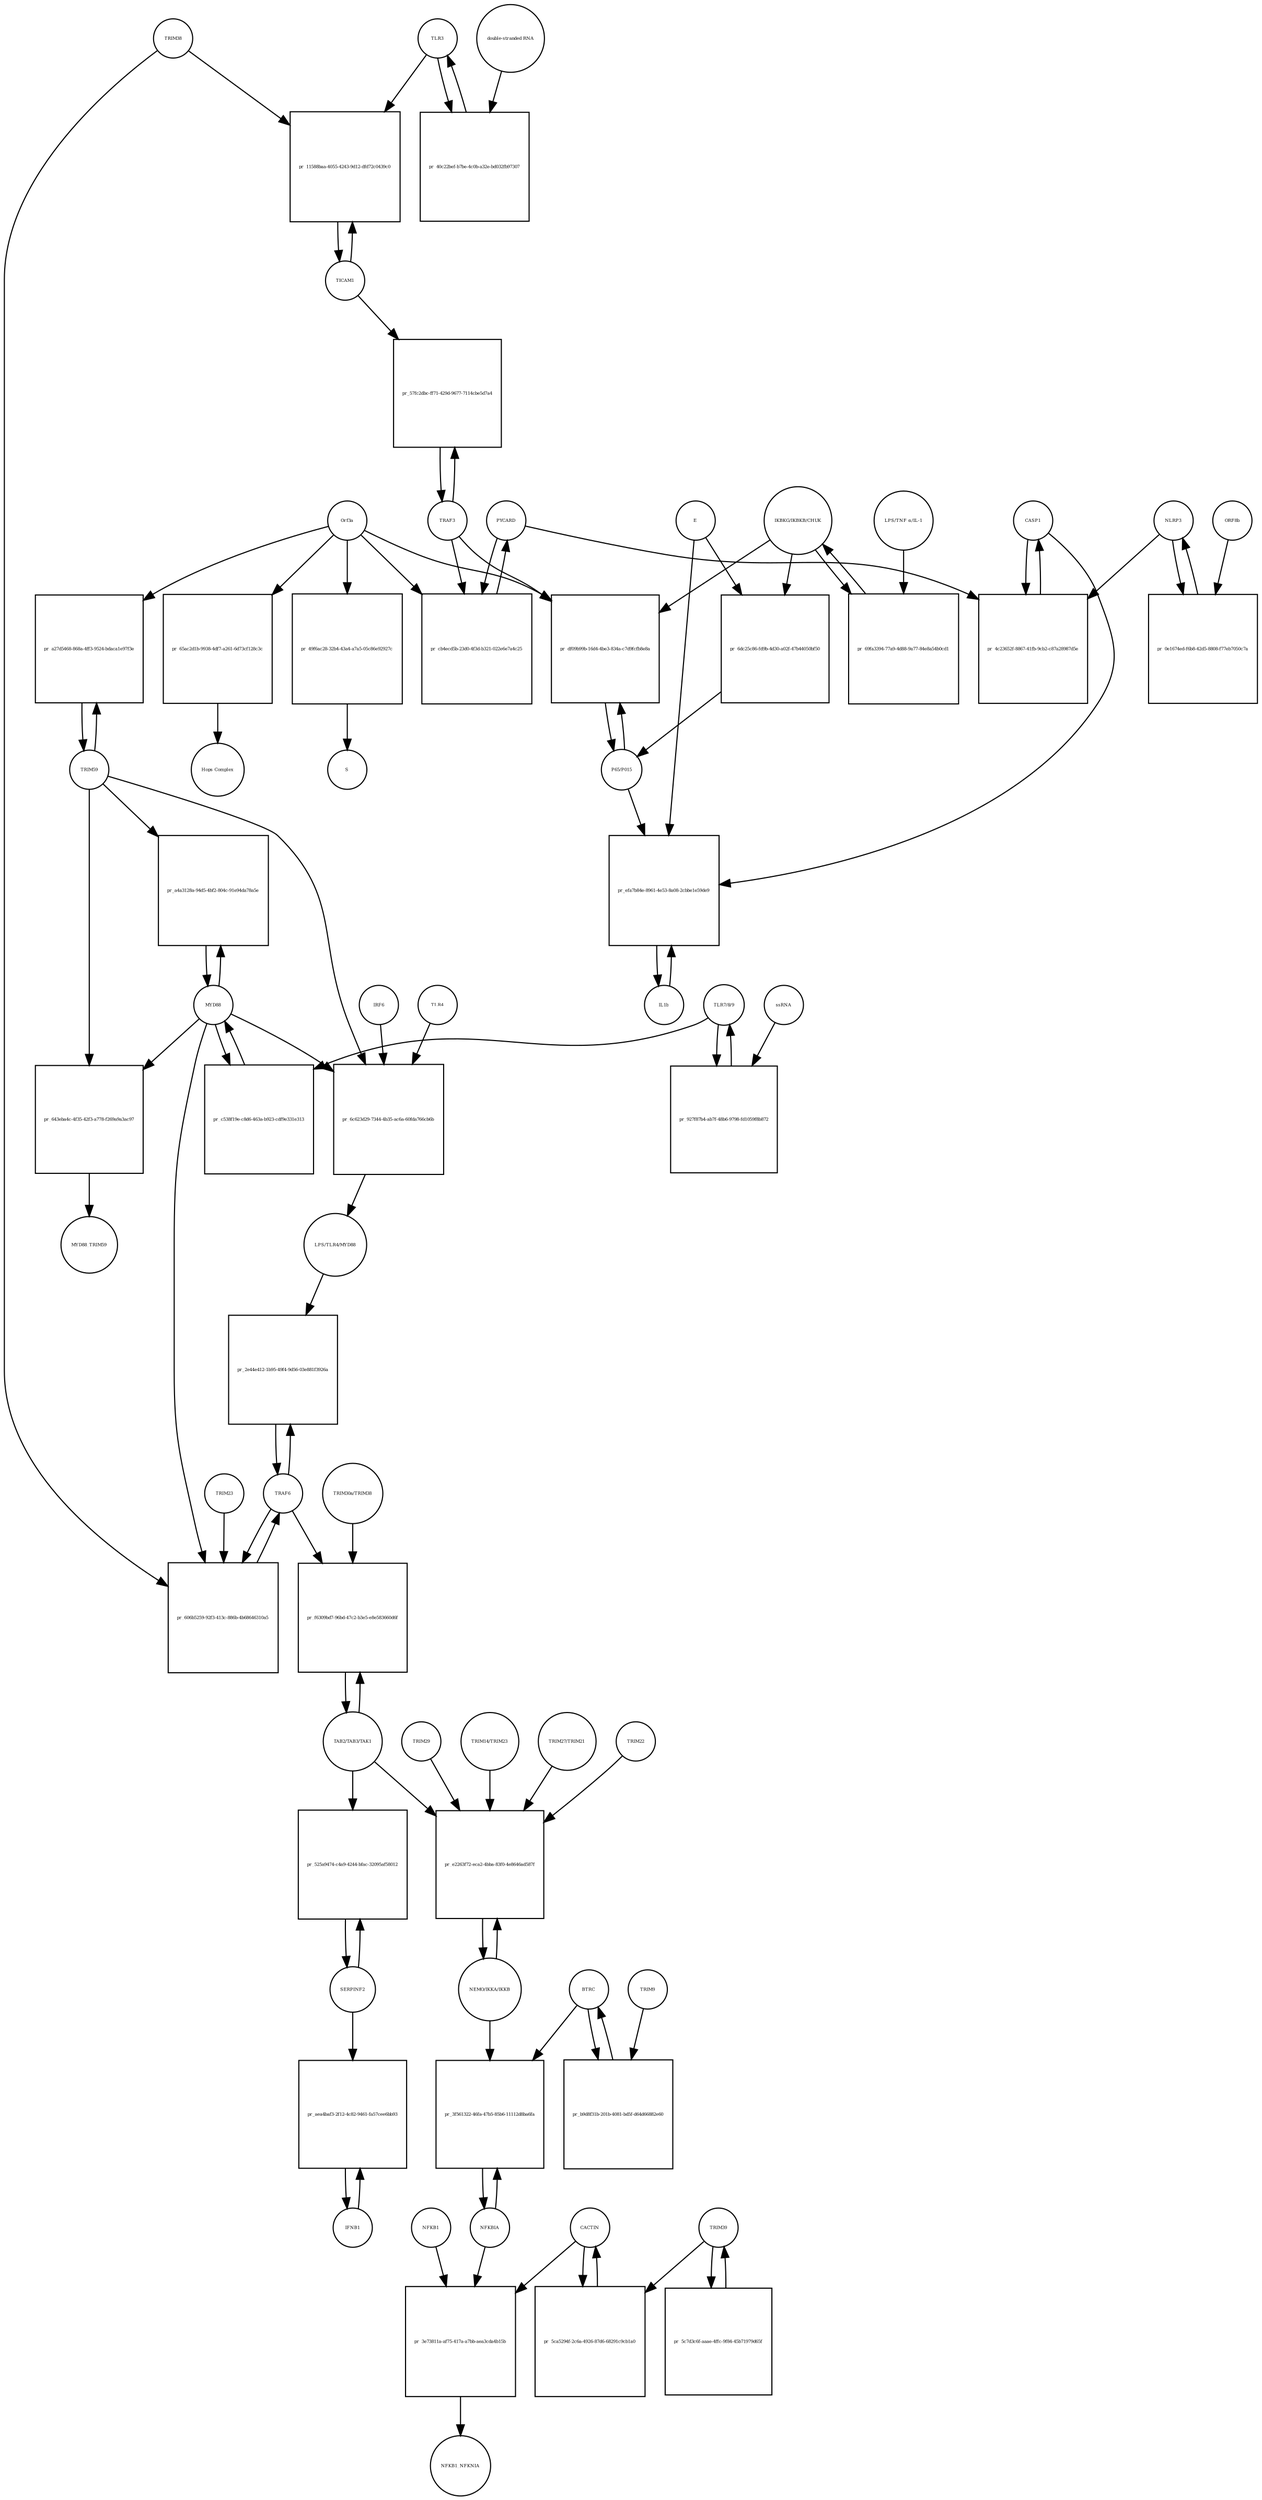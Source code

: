 strict digraph  {
CASP1 [annotation=urn_miriam_hgnc_1499, bipartite=0, cls=macromolecule, fontsize=4, label=CASP1, shape=circle];
"pr_4c23652f-8867-41fb-9cb2-c87a28987d5e" [annotation="", bipartite=1, cls=process, fontsize=4, label="pr_4c23652f-8867-41fb-9cb2-c87a28987d5e", shape=square];
PYCARD [annotation="", bipartite=0, cls="macromolecule multimer", fontsize=4, label=PYCARD, shape=circle];
NLRP3 [annotation="", bipartite=0, cls="macromolecule multimer", fontsize=4, label=NLRP3, shape=circle];
TRAF6 [annotation=urn_miriam_hgnc_12036, bipartite=0, cls=macromolecule, fontsize=4, label=TRAF6, shape=circle];
"pr_2e44e412-1b95-49f4-9d56-03e881f3926a" [annotation="", bipartite=1, cls=process, fontsize=4, label="pr_2e44e412-1b95-49f4-9d56-03e881f3926a", shape=square];
"LPS/TLR4/MYD88" [annotation="urn_miriam_hgnc_6121|urn_miriam_hgnc_11850|urn_miriam_hgnc_7562", bipartite=0, cls=complex, fontsize=4, label="LPS/TLR4/MYD88", shape=circle];
NFKBIA [annotation=urn_miriam_hgnc_7797, bipartite=0, cls=macromolecule, fontsize=4, label=NFKBIA, shape=circle];
"pr_3f561322-46fa-47b5-85b6-11112d8ba6fa" [annotation="", bipartite=1, cls=process, fontsize=4, label="pr_3f561322-46fa-47b5-85b6-11112d8ba6fa", shape=square];
BTRC [annotation=urn_miriam_hgnc_1144, bipartite=0, cls=macromolecule, fontsize=4, label=BTRC, shape=circle];
"NEMO/IKKA/IKKB" [annotation="urn_miriam_hgnc_5961|urn_miriam_hgnc_5960|urn_miriam_hgnc_1974", bipartite=0, cls=complex, fontsize=4, label="NEMO/IKKA/IKKB", shape=circle];
IL1b [annotation=urn_miriam_hgnc_5992, bipartite=0, cls=macromolecule, fontsize=4, label=IL1b, shape=circle];
"pr_efa7b84e-8961-4e53-8a08-2cbbe1e59de9" [annotation="", bipartite=1, cls=process, fontsize=4, label="pr_efa7b84e-8961-4e53-8a08-2cbbe1e59de9", shape=square];
E [annotation=urn_miriam_ncbiprotein_1796318600, bipartite=0, cls=macromolecule, fontsize=4, label=E, shape=circle];
"P65/P015" [annotation="urn_miriam_hgnc_9955|urn_miriam_hgnc_7794", bipartite=0, cls=complex, fontsize=4, label="P65/P015", shape=circle];
IFNB1 [annotation=urn_miriam_hgnc_5434, bipartite=0, cls=macromolecule, fontsize=4, label=IFNB1, shape=circle];
"pr_aea4baf3-2f12-4c82-9461-fa57cee6bb93" [annotation="", bipartite=1, cls=process, fontsize=4, label="pr_aea4baf3-2f12-4c82-9461-fa57cee6bb93", shape=square];
SERPINF2 [annotation=urn_miriam_hgnc_9075, bipartite=0, cls=macromolecule, fontsize=4, label=SERPINF2, shape=circle];
TLR3 [annotation=urn_miriam_hgnc_11849, bipartite=0, cls=macromolecule, fontsize=4, label=TLR3, shape=circle];
"pr_40c22bef-b7be-4c0b-a32e-bd032fb97307" [annotation="", bipartite=1, cls=process, fontsize=4, label="pr_40c22bef-b7be-4c0b-a32e-bd032fb97307", shape=square];
"double-stranded RNA" [annotation="", bipartite=0, cls="nucleic acid feature", fontsize=4, label="double-stranded RNA", shape=circle];
TICAM1 [annotation=urn_miriam_hgnc_18348, bipartite=0, cls=macromolecule, fontsize=4, label=TICAM1, shape=circle];
"pr_11588baa-4055-4243-9d12-dfd72c0439c0" [annotation="", bipartite=1, cls=process, fontsize=4, label="pr_11588baa-4055-4243-9d12-dfd72c0439c0", shape=square];
TRIM38 [annotation=urn_miriam_hgnc_10059, bipartite=0, cls=macromolecule, fontsize=4, label=TRIM38, shape=circle];
TRIM59 [annotation="urn_miriam_pubmed_22588174|urn_miriam_hgnc_30834", bipartite=0, cls=macromolecule, fontsize=4, label=TRIM59, shape=circle];
"pr_a27d5468-868a-4ff3-9524-bdaca1e97f3e" [annotation="", bipartite=1, cls=process, fontsize=4, label="pr_a27d5468-868a-4ff3-9524-bdaca1e97f3e", shape=square];
Orf3a [annotation=urn_miriam_uniprot_P0DTC3, bipartite=0, cls=macromolecule, fontsize=4, label=Orf3a, shape=circle];
"TLR7/8/9" [annotation="urn_miriam_hgnc_15633|urn_miriam_hgnc_15632|urn_miriam_hgnc_15631", bipartite=0, cls=complex, fontsize=4, label="TLR7/8/9", shape=circle];
"pr_927f87b4-ab7f-48b6-9798-fd1059f8b872" [annotation="", bipartite=1, cls=process, fontsize=4, label="pr_927f87b4-ab7f-48b6-9798-fd1059f8b872", shape=square];
ssRNA [annotation="", bipartite=0, cls="nucleic acid feature", fontsize=4, label=ssRNA, shape=circle];
MYD88 [annotation=urn_miriam_hgnc_7562, bipartite=0, cls=macromolecule, fontsize=4, label=MYD88, shape=circle];
"pr_c538f19e-c8d6-463a-b923-cdf9e331e313" [annotation="", bipartite=1, cls=process, fontsize=4, label="pr_c538f19e-c8d6-463a-b923-cdf9e331e313", shape=square];
"pr_606b5259-92f3-413c-886b-4b68646310a5" [annotation="", bipartite=1, cls=process, fontsize=4, label="pr_606b5259-92f3-413c-886b-4b68646310a5", shape=square];
TRIM23 [annotation=urn_miriam_hgnc_660, bipartite=0, cls=macromolecule, fontsize=4, label=TRIM23, shape=circle];
"TAB2/TAB3/TAK1" [annotation="urn_miriam_hgnc_17075|urn_miriam_hgnc_30681|urn_miriam_hgnc_6859", bipartite=0, cls=complex, fontsize=4, label="TAB2/TAB3/TAK1", shape=circle];
"pr_f6309bd7-96bd-47c2-b3e5-e8e583660d6f" [annotation="", bipartite=1, cls=process, fontsize=4, label="pr_f6309bd7-96bd-47c2-b3e5-e8e583660d6f", shape=square];
"TRIM30a/TRIM38" [annotation="urn_miriam_hgnc_10059|urn_miriam_uniprot_P15533", bipartite=0, cls=complex, fontsize=4, label="TRIM30a/TRIM38", shape=circle];
"pr_e2263f72-eca2-4bba-83f0-4e8646ad587f" [annotation="", bipartite=1, cls=process, fontsize=4, label="pr_e2263f72-eca2-4bba-83f0-4e8646ad587f", shape=square];
TRIM22 [annotation=urn_miriam_hgnc_16379, bipartite=0, cls=macromolecule, fontsize=4, label=TRIM22, shape=circle];
TRIM29 [annotation=urn_miriam_hgnc_17274, bipartite=0, cls=macromolecule, fontsize=4, label=TRIM29, shape=circle];
"TRIM14/TRIM23" [annotation="urn_miriam_hgnc_16283|urn_miriam_hgnc_660", bipartite=0, cls=complex, fontsize=4, label="TRIM14/TRIM23", shape=circle];
"TRIM27/TRIM21" [annotation="urn_miriam_hgnc_9975|urn_miriam_hgnc_11312", bipartite=0, cls=complex, fontsize=4, label="TRIM27/TRIM21", shape=circle];
"pr_525a9474-c4a9-4244-bfac-32095af58012" [annotation="", bipartite=1, cls=process, fontsize=4, label="pr_525a9474-c4a9-4244-bfac-32095af58012", shape=square];
TRAF3 [annotation=urn_miriam_hgnc_12033, bipartite=0, cls=macromolecule, fontsize=4, label=TRAF3, shape=circle];
"pr_57fc2dbc-ff71-429d-9677-7114cbe5d7a4" [annotation="", bipartite=1, cls=process, fontsize=4, label="pr_57fc2dbc-ff71-429d-9677-7114cbe5d7a4", shape=square];
NFKB1 [annotation=urn_miriam_hgnc_7794, bipartite=0, cls=macromolecule, fontsize=4, label=NFKB1, shape=circle];
"pr_3e73811a-af75-417a-a7bb-aea3cda4b15b" [annotation="", bipartite=1, cls=process, fontsize=4, label="pr_3e73811a-af75-417a-a7bb-aea3cda4b15b", shape=square];
NFKB1_NFKNIA [annotation="", bipartite=0, cls=complex, fontsize=4, label=NFKB1_NFKNIA, shape=circle];
CACTIN [annotation=urn_miriam_hgnc_29938, bipartite=0, cls=macromolecule, fontsize=4, label=CACTIN, shape=circle];
"IKBKG/IKBKB/CHUK" [annotation="urn_miriam_hgnc_5961|urn_miriam_hgnc_5960|urn_miriam_hgnc_1974", bipartite=0, cls=complex, fontsize=4, label="IKBKG/IKBKB/CHUK", shape=circle];
"pr_69fa3394-77a9-4d88-9a77-84e8a54b0cd1" [annotation="", bipartite=1, cls=process, fontsize=4, label="pr_69fa3394-77a9-4d88-9a77-84e8a54b0cd1", shape=square];
"LPS/TNF α/IL-1" [annotation="urn_miriam_hgnc_6121|urn_miriam_hgnc_11916|urn_miriam_hgnc_5991", bipartite=0, cls=complex, fontsize=4, label="LPS/TNF α/IL-1", shape=circle];
"pr_49f6ac28-32b4-43a4-a7a5-05c86e92927c" [annotation="", bipartite=1, cls=process, fontsize=4, label="pr_49f6ac28-32b4-43a4-a7a5-05c86e92927c", shape=square];
S [annotation=urn_miriam_uniprot_P0DTC2, bipartite=0, cls=macromolecule, fontsize=4, label=S, shape=circle];
"pr_df09b99b-16d4-4be3-834a-c7d9fcfb8e8a" [annotation="", bipartite=1, cls=process, fontsize=4, label="pr_df09b99b-16d4-4be3-834a-c7d9fcfb8e8a", shape=square];
"pr_cb4ecd5b-23d0-4f3d-b321-022e6e7a4c25" [annotation="", bipartite=1, cls=process, fontsize=4, label="pr_cb4ecd5b-23d0-4f3d-b321-022e6e7a4c25", shape=square];
"pr_0e1674ed-f6b8-42d5-8808-f77eb7050c7a" [annotation="", bipartite=1, cls=process, fontsize=4, label="pr_0e1674ed-f6b8-42d5-8808-f77eb7050c7a", shape=square];
ORF8b [annotation=urn_miriam_ncbiprotein_BCD58760, bipartite=0, cls=macromolecule, fontsize=4, label=ORF8b, shape=circle];
"pr_b9d8f31b-201b-4081-bd5f-d64d66882e60" [annotation="", bipartite=1, cls=process, fontsize=4, label="pr_b9d8f31b-201b-4081-bd5f-d64d66882e60", shape=square];
TRIM9 [annotation=urn_miriam_hgnc_16288, bipartite=0, cls=macromolecule, fontsize=4, label=TRIM9, shape=circle];
"pr_6dc25c86-fd9b-4d30-a02f-47b44050bf50" [annotation="", bipartite=1, cls=process, fontsize=4, label="pr_6dc25c86-fd9b-4d30-a02f-47b44050bf50", shape=square];
"pr_5ca5294f-2c6a-4926-87d6-68291c9cb1a0" [annotation="", bipartite=1, cls=process, fontsize=4, label="pr_5ca5294f-2c6a-4926-87d6-68291c9cb1a0", shape=square];
TRIM39 [annotation=urn_miriam_hgnc_10065, bipartite=0, cls=macromolecule, fontsize=4, label=TRIM39, shape=circle];
"pr_5c7d3c6f-aaae-4ffc-9f84-45b71979d65f" [annotation="", bipartite=1, cls=process, fontsize=4, label="pr_5c7d3c6f-aaae-4ffc-9f84-45b71979d65f", shape=square];
"pr_65ac2d1b-9938-4df7-a261-6d73cf128c3c" [annotation="", bipartite=1, cls=process, fontsize=4, label="pr_65ac2d1b-9938-4df7-a261-6d73cf128c3c", shape=square];
"Hops Complex" [annotation="urn_miriam_uniprot_J9TC74|urn_miriam_hgnc_14583|urn_miriam_hgnc_20593|urn_miriam_hgnc_24048|urn_miriam_hgnc_5013|urn_miriam_hgnc_20266", bipartite=0, cls=complex, fontsize=4, label="Hops Complex", shape=circle];
TLR4 [annotation="", bipartite=0, cls=macromolecule, fontsize=4, label=TLR4, shape=circle];
"pr_6c623d29-7344-4b35-ac6a-60fda766cb6b" [annotation="", bipartite=1, cls=process, fontsize=4, label="pr_6c623d29-7344-4b35-ac6a-60fda766cb6b", shape=square];
IRF6 [annotation="", bipartite=0, cls=macromolecule, fontsize=4, label=IRF6, shape=circle];
"pr_a4a3128a-94d5-4bf2-804c-91e94da78a5e" [annotation="", bipartite=1, cls=process, fontsize=4, label="pr_a4a3128a-94d5-4bf2-804c-91e94da78a5e", shape=square];
"pr_643eba4c-4f35-42f3-a778-f269a9a3ac97" [annotation="", bipartite=1, cls=process, fontsize=4, label="pr_643eba4c-4f35-42f3-a778-f269a9a3ac97", shape=square];
MYD88_TRIM59 [annotation="", bipartite=0, cls=complex, fontsize=4, label=MYD88_TRIM59, shape=circle];
CASP1 -> "pr_4c23652f-8867-41fb-9cb2-c87a28987d5e"  [annotation="", interaction_type=consumption];
CASP1 -> "pr_efa7b84e-8961-4e53-8a08-2cbbe1e59de9"  [annotation=urn_miriam_pubmed_31034780, interaction_type=catalysis];
"pr_4c23652f-8867-41fb-9cb2-c87a28987d5e" -> CASP1  [annotation="", interaction_type=production];
PYCARD -> "pr_4c23652f-8867-41fb-9cb2-c87a28987d5e"  [annotation="", interaction_type=consumption];
PYCARD -> "pr_cb4ecd5b-23d0-4f3d-b321-022e6e7a4c25"  [annotation="", interaction_type=consumption];
NLRP3 -> "pr_4c23652f-8867-41fb-9cb2-c87a28987d5e"  [annotation="", interaction_type=consumption];
NLRP3 -> "pr_0e1674ed-f6b8-42d5-8808-f77eb7050c7a"  [annotation="", interaction_type=consumption];
TRAF6 -> "pr_2e44e412-1b95-49f4-9d56-03e881f3926a"  [annotation="", interaction_type=consumption];
TRAF6 -> "pr_606b5259-92f3-413c-886b-4b68646310a5"  [annotation="", interaction_type=consumption];
TRAF6 -> "pr_f6309bd7-96bd-47c2-b3e5-e8e583660d6f"  [annotation="urn_miriam_pubmed_23758787|urn_miriam_pubmed_25172371|urn_miriam_pubmed_18345001", interaction_type="necessary stimulation"];
"pr_2e44e412-1b95-49f4-9d56-03e881f3926a" -> TRAF6  [annotation="", interaction_type=production];
"LPS/TLR4/MYD88" -> "pr_2e44e412-1b95-49f4-9d56-03e881f3926a"  [annotation=urn_miriam_pubmed_23758787, interaction_type=catalysis];
NFKBIA -> "pr_3f561322-46fa-47b5-85b6-11112d8ba6fa"  [annotation="", interaction_type=consumption];
NFKBIA -> "pr_3e73811a-af75-417a-a7bb-aea3cda4b15b"  [annotation="", interaction_type=consumption];
"pr_3f561322-46fa-47b5-85b6-11112d8ba6fa" -> NFKBIA  [annotation="", interaction_type=production];
BTRC -> "pr_3f561322-46fa-47b5-85b6-11112d8ba6fa"  [annotation=urn_miriam_pubmed_21135871, interaction_type=catalysis];
BTRC -> "pr_b9d8f31b-201b-4081-bd5f-d64d66882e60"  [annotation="", interaction_type=consumption];
"NEMO/IKKA/IKKB" -> "pr_3f561322-46fa-47b5-85b6-11112d8ba6fa"  [annotation=urn_miriam_pubmed_21135871, interaction_type=catalysis];
"NEMO/IKKA/IKKB" -> "pr_e2263f72-eca2-4bba-83f0-4e8646ad587f"  [annotation="", interaction_type=consumption];
IL1b -> "pr_efa7b84e-8961-4e53-8a08-2cbbe1e59de9"  [annotation="", interaction_type=consumption];
"pr_efa7b84e-8961-4e53-8a08-2cbbe1e59de9" -> IL1b  [annotation="", interaction_type=production];
E -> "pr_efa7b84e-8961-4e53-8a08-2cbbe1e59de9"  [annotation=urn_miriam_pubmed_31034780, interaction_type=catalysis];
E -> "pr_6dc25c86-fd9b-4d30-a02f-47b44050bf50"  [annotation="urn_miriam_pubmed_32172672|urn_miriam_taxonomy_2697049", interaction_type="necessary stimulation"];
"P65/P015" -> "pr_efa7b84e-8961-4e53-8a08-2cbbe1e59de9"  [annotation=urn_miriam_pubmed_31034780, interaction_type=stimulation];
"P65/P015" -> "pr_df09b99b-16d4-4be3-834a-c7d9fcfb8e8a"  [annotation="", interaction_type=consumption];
IFNB1 -> "pr_aea4baf3-2f12-4c82-9461-fa57cee6bb93"  [annotation="", interaction_type=consumption];
"pr_aea4baf3-2f12-4c82-9461-fa57cee6bb93" -> IFNB1  [annotation="", interaction_type=production];
SERPINF2 -> "pr_aea4baf3-2f12-4c82-9461-fa57cee6bb93"  [annotation=urn_miriam_pubmed_17706453, interaction_type=stimulation];
SERPINF2 -> "pr_525a9474-c4a9-4244-bfac-32095af58012"  [annotation="", interaction_type=consumption];
TLR3 -> "pr_40c22bef-b7be-4c0b-a32e-bd032fb97307"  [annotation="", interaction_type=consumption];
TLR3 -> "pr_11588baa-4055-4243-9d12-dfd72c0439c0"  [annotation="urn_miriam_pubmed_23758787|urn_miriam_pubmed_22539786", interaction_type="necessary stimulation"];
"pr_40c22bef-b7be-4c0b-a32e-bd032fb97307" -> TLR3  [annotation="", interaction_type=production];
"double-stranded RNA" -> "pr_40c22bef-b7be-4c0b-a32e-bd032fb97307"  [annotation=urn_miriam_pubmed_23758787, interaction_type="necessary stimulation"];
TICAM1 -> "pr_11588baa-4055-4243-9d12-dfd72c0439c0"  [annotation="", interaction_type=consumption];
TICAM1 -> "pr_57fc2dbc-ff71-429d-9677-7114cbe5d7a4"  [annotation=urn_miriam_pubmed_28829373, interaction_type="necessary stimulation"];
"pr_11588baa-4055-4243-9d12-dfd72c0439c0" -> TICAM1  [annotation="", interaction_type=production];
TRIM38 -> "pr_11588baa-4055-4243-9d12-dfd72c0439c0"  [annotation="urn_miriam_pubmed_23758787|urn_miriam_pubmed_22539786", interaction_type=inhibition];
TRIM38 -> "pr_606b5259-92f3-413c-886b-4b68646310a5"  [annotation="urn_miriam_pubmed_15361868|urn_miriam_pubmed_22539786|urn_miriam_pubmed_20724660", interaction_type=inhibition];
TRIM59 -> "pr_a27d5468-868a-4ff3-9524-bdaca1e97f3e"  [annotation="", interaction_type=consumption];
TRIM59 -> "pr_6c623d29-7344-4b35-ac6a-60fda766cb6b"  [annotation="", interaction_type=inhibition];
TRIM59 -> "pr_a4a3128a-94d5-4bf2-804c-91e94da78a5e"  [annotation="", interaction_type=inhibition];
TRIM59 -> "pr_643eba4c-4f35-42f3-a778-f269a9a3ac97"  [annotation="", interaction_type=consumption];
"pr_a27d5468-868a-4ff3-9524-bdaca1e97f3e" -> TRIM59  [annotation="", interaction_type=production];
Orf3a -> "pr_a27d5468-868a-4ff3-9524-bdaca1e97f3e"  [annotation=urn_miriam_pubmed_28829373, interaction_type="necessary stimulation"];
Orf3a -> "pr_49f6ac28-32b4-43a4-a7a5-05c86e92927c"  [annotation=urn_miriam_pubmed_32172672, interaction_type="necessary stimulation"];
Orf3a -> "pr_df09b99b-16d4-4be3-834a-c7d9fcfb8e8a"  [annotation="urn_miriam_pubmed_31034780|urn_miriam_pubmed_32172672", interaction_type="necessary stimulation"];
Orf3a -> "pr_cb4ecd5b-23d0-4f3d-b321-022e6e7a4c25"  [annotation=urn_miriam_pubmed_32172672, interaction_type="necessary stimulation"];
Orf3a -> "pr_65ac2d1b-9938-4df7-a261-6d73cf128c3c"  [annotation="urn_miriam_pubmed_15316659|urn_miriam_pubmed_17715238|urn_miriam_pubmed_25375324|urn_miriam_pubmed_19590927", interaction_type="necessary stimulation"];
"TLR7/8/9" -> "pr_927f87b4-ab7f-48b6-9798-fd1059f8b872"  [annotation="", interaction_type=consumption];
"TLR7/8/9" -> "pr_c538f19e-c8d6-463a-b923-cdf9e331e313"  [annotation=urn_miriam_pubmed_15361868, interaction_type="necessary stimulation"];
"pr_927f87b4-ab7f-48b6-9798-fd1059f8b872" -> "TLR7/8/9"  [annotation="", interaction_type=production];
ssRNA -> "pr_927f87b4-ab7f-48b6-9798-fd1059f8b872"  [annotation=urn_miriam_pubmed_21782231, interaction_type="necessary stimulation"];
MYD88 -> "pr_c538f19e-c8d6-463a-b923-cdf9e331e313"  [annotation="", interaction_type=consumption];
MYD88 -> "pr_606b5259-92f3-413c-886b-4b68646310a5"  [annotation="urn_miriam_pubmed_15361868|urn_miriam_pubmed_22539786|urn_miriam_pubmed_20724660", interaction_type="necessary stimulation"];
MYD88 -> "pr_6c623d29-7344-4b35-ac6a-60fda766cb6b"  [annotation="", interaction_type=consumption];
MYD88 -> "pr_a4a3128a-94d5-4bf2-804c-91e94da78a5e"  [annotation="", interaction_type=consumption];
MYD88 -> "pr_643eba4c-4f35-42f3-a778-f269a9a3ac97"  [annotation="", interaction_type=consumption];
"pr_c538f19e-c8d6-463a-b923-cdf9e331e313" -> MYD88  [annotation="", interaction_type=production];
"pr_606b5259-92f3-413c-886b-4b68646310a5" -> TRAF6  [annotation="", interaction_type=production];
TRIM23 -> "pr_606b5259-92f3-413c-886b-4b68646310a5"  [annotation="urn_miriam_pubmed_15361868|urn_miriam_pubmed_22539786|urn_miriam_pubmed_20724660", interaction_type="necessary stimulation"];
"TAB2/TAB3/TAK1" -> "pr_f6309bd7-96bd-47c2-b3e5-e8e583660d6f"  [annotation="", interaction_type=consumption];
"TAB2/TAB3/TAK1" -> "pr_e2263f72-eca2-4bba-83f0-4e8646ad587f"  [annotation="urn_miriam_pubmed_23758787|urn_miriam_pubmed_23408607|urn_miriam_pubmed_26358190|urn_miriam_pubmed_27695001|urn_miriam_pubmed_24379373|urn_miriam_pubmed_20724660", interaction_type="necessary stimulation"];
"TAB2/TAB3/TAK1" -> "pr_525a9474-c4a9-4244-bfac-32095af58012"  [annotation=urn_miriam_pubmed_17706453, interaction_type="necessary stimulation"];
"pr_f6309bd7-96bd-47c2-b3e5-e8e583660d6f" -> "TAB2/TAB3/TAK1"  [annotation="", interaction_type=production];
"TRIM30a/TRIM38" -> "pr_f6309bd7-96bd-47c2-b3e5-e8e583660d6f"  [annotation="urn_miriam_pubmed_23758787|urn_miriam_pubmed_25172371|urn_miriam_pubmed_18345001", interaction_type=inhibition];
"pr_e2263f72-eca2-4bba-83f0-4e8646ad587f" -> "NEMO/IKKA/IKKB"  [annotation="", interaction_type=production];
TRIM22 -> "pr_e2263f72-eca2-4bba-83f0-4e8646ad587f"  [annotation="urn_miriam_pubmed_23758787|urn_miriam_pubmed_23408607|urn_miriam_pubmed_26358190|urn_miriam_pubmed_27695001|urn_miriam_pubmed_24379373|urn_miriam_pubmed_20724660", interaction_type=inhibition];
TRIM29 -> "pr_e2263f72-eca2-4bba-83f0-4e8646ad587f"  [annotation="urn_miriam_pubmed_23758787|urn_miriam_pubmed_23408607|urn_miriam_pubmed_26358190|urn_miriam_pubmed_27695001|urn_miriam_pubmed_24379373|urn_miriam_pubmed_20724660", interaction_type=inhibition];
"TRIM14/TRIM23" -> "pr_e2263f72-eca2-4bba-83f0-4e8646ad587f"  [annotation="urn_miriam_pubmed_23758787|urn_miriam_pubmed_23408607|urn_miriam_pubmed_26358190|urn_miriam_pubmed_27695001|urn_miriam_pubmed_24379373|urn_miriam_pubmed_20724660", interaction_type="necessary stimulation"];
"TRIM27/TRIM21" -> "pr_e2263f72-eca2-4bba-83f0-4e8646ad587f"  [annotation="urn_miriam_pubmed_23758787|urn_miriam_pubmed_23408607|urn_miriam_pubmed_26358190|urn_miriam_pubmed_27695001|urn_miriam_pubmed_24379373|urn_miriam_pubmed_20724660", interaction_type=inhibition];
"pr_525a9474-c4a9-4244-bfac-32095af58012" -> SERPINF2  [annotation="", interaction_type=production];
TRAF3 -> "pr_57fc2dbc-ff71-429d-9677-7114cbe5d7a4"  [annotation="", interaction_type=consumption];
TRAF3 -> "pr_df09b99b-16d4-4be3-834a-c7d9fcfb8e8a"  [annotation="urn_miriam_pubmed_31034780|urn_miriam_pubmed_32172672", interaction_type=catalysis];
TRAF3 -> "pr_cb4ecd5b-23d0-4f3d-b321-022e6e7a4c25"  [annotation=urn_miriam_pubmed_32172672, interaction_type=catalysis];
"pr_57fc2dbc-ff71-429d-9677-7114cbe5d7a4" -> TRAF3  [annotation="", interaction_type=production];
NFKB1 -> "pr_3e73811a-af75-417a-a7bb-aea3cda4b15b"  [annotation="", interaction_type=consumption];
"pr_3e73811a-af75-417a-a7bb-aea3cda4b15b" -> NFKB1_NFKNIA  [annotation="", interaction_type=production];
CACTIN -> "pr_3e73811a-af75-417a-a7bb-aea3cda4b15b"  [annotation=urn_miriam_pubmed_26999213, interaction_type=inhibition];
CACTIN -> "pr_5ca5294f-2c6a-4926-87d6-68291c9cb1a0"  [annotation="", interaction_type=consumption];
"IKBKG/IKBKB/CHUK" -> "pr_69fa3394-77a9-4d88-9a77-84e8a54b0cd1"  [annotation="", interaction_type=consumption];
"IKBKG/IKBKB/CHUK" -> "pr_df09b99b-16d4-4be3-834a-c7d9fcfb8e8a"  [annotation="urn_miriam_pubmed_31034780|urn_miriam_pubmed_32172672", interaction_type=catalysis];
"IKBKG/IKBKB/CHUK" -> "pr_6dc25c86-fd9b-4d30-a02f-47b44050bf50"  [annotation="", interaction_type=consumption];
"pr_69fa3394-77a9-4d88-9a77-84e8a54b0cd1" -> "IKBKG/IKBKB/CHUK"  [annotation="", interaction_type=production];
"LPS/TNF α/IL-1" -> "pr_69fa3394-77a9-4d88-9a77-84e8a54b0cd1"  [annotation="urn_miriam_pubmed_32172672|urn_miriam_taxonomy_2697049", interaction_type=catalysis];
"pr_49f6ac28-32b4-43a4-a7a5-05c86e92927c" -> S  [annotation="", interaction_type=production];
"pr_df09b99b-16d4-4be3-834a-c7d9fcfb8e8a" -> "P65/P015"  [annotation="", interaction_type=production];
"pr_cb4ecd5b-23d0-4f3d-b321-022e6e7a4c25" -> PYCARD  [annotation="", interaction_type=production];
"pr_0e1674ed-f6b8-42d5-8808-f77eb7050c7a" -> NLRP3  [annotation="", interaction_type=production];
ORF8b -> "pr_0e1674ed-f6b8-42d5-8808-f77eb7050c7a"  [annotation=urn_miriam_pubmed_32172672, interaction_type="necessary stimulation"];
"pr_b9d8f31b-201b-4081-bd5f-d64d66882e60" -> BTRC  [annotation="", interaction_type=production];
TRIM9 -> "pr_b9d8f31b-201b-4081-bd5f-d64d66882e60"  [annotation=urn_miriam_pubmed_21135871, interaction_type=inhibition];
"pr_6dc25c86-fd9b-4d30-a02f-47b44050bf50" -> "P65/P015"  [annotation="", interaction_type=production];
"pr_5ca5294f-2c6a-4926-87d6-68291c9cb1a0" -> CACTIN  [annotation="", interaction_type=production];
TRIM39 -> "pr_5ca5294f-2c6a-4926-87d6-68291c9cb1a0"  [annotation=urn_miriam_pubmed_26999213, interaction_type="necessary stimulation"];
TRIM39 -> "pr_5c7d3c6f-aaae-4ffc-9f84-45b71979d65f"  [annotation="", interaction_type=consumption];
"pr_5c7d3c6f-aaae-4ffc-9f84-45b71979d65f" -> TRIM39  [annotation="", interaction_type=production];
"pr_65ac2d1b-9938-4df7-a261-6d73cf128c3c" -> "Hops Complex"  [annotation="", interaction_type=production];
TLR4 -> "pr_6c623d29-7344-4b35-ac6a-60fda766cb6b"  [annotation="", interaction_type=consumption];
"pr_6c623d29-7344-4b35-ac6a-60fda766cb6b" -> "LPS/TLR4/MYD88"  [annotation="", interaction_type=production];
IRF6 -> "pr_6c623d29-7344-4b35-ac6a-60fda766cb6b"  [annotation="", interaction_type=consumption];
"pr_a4a3128a-94d5-4bf2-804c-91e94da78a5e" -> MYD88  [annotation="", interaction_type=production];
"pr_643eba4c-4f35-42f3-a778-f269a9a3ac97" -> MYD88_TRIM59  [annotation="", interaction_type=production];
}
